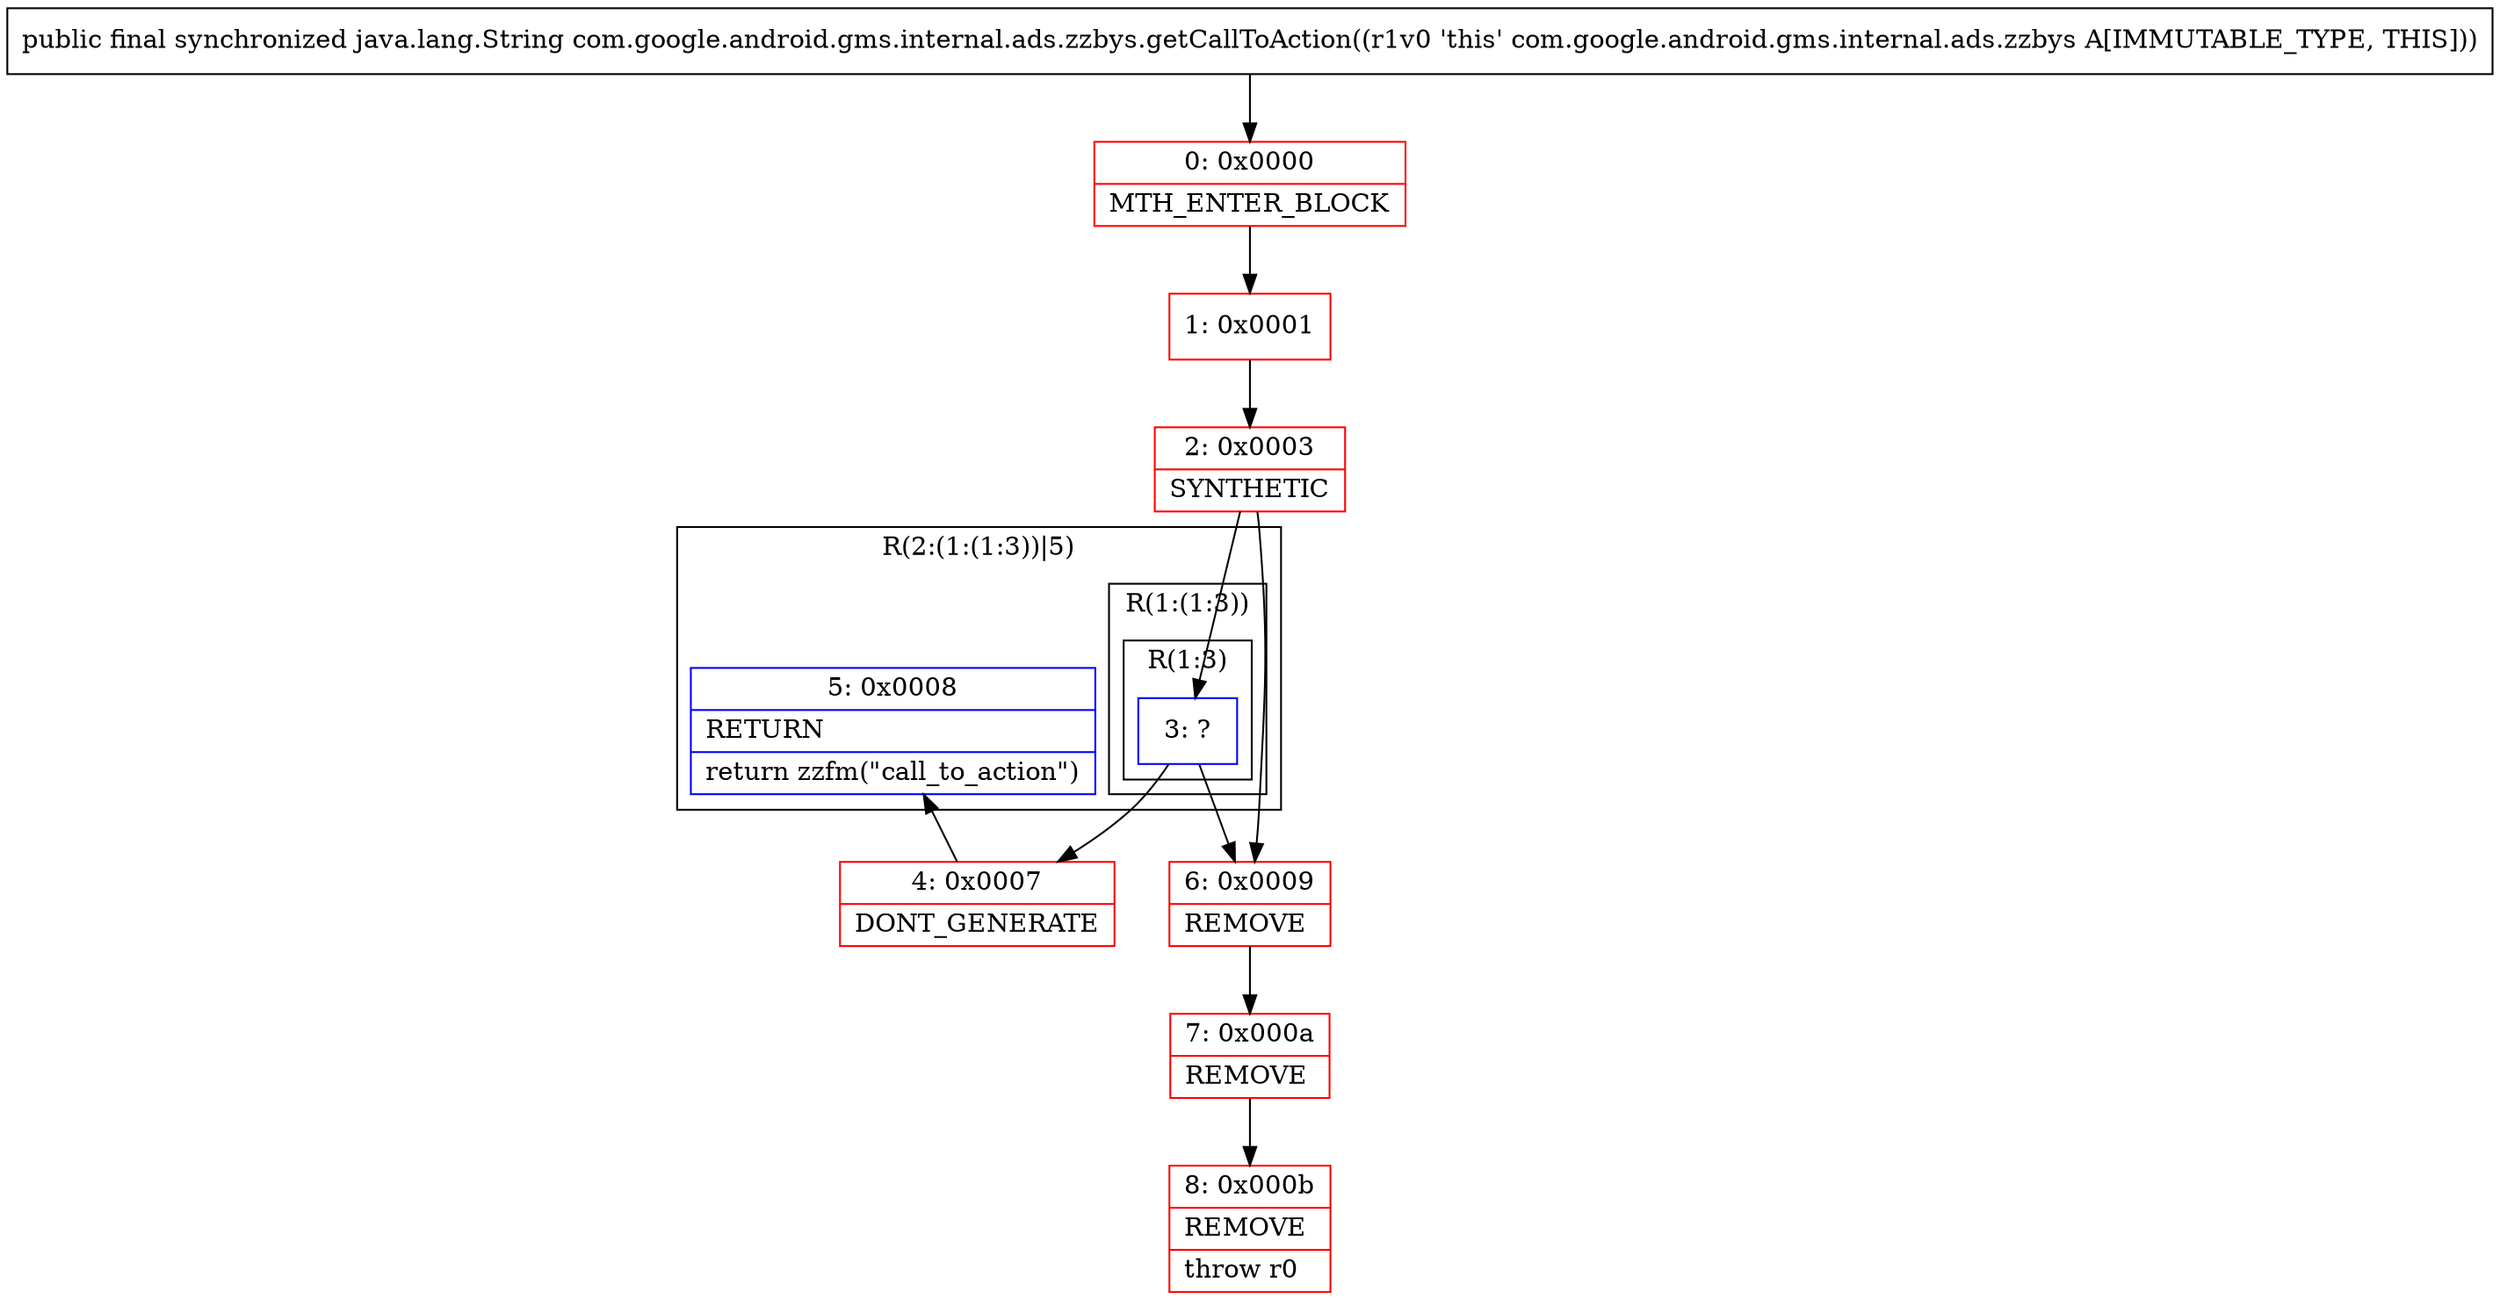 digraph "CFG forcom.google.android.gms.internal.ads.zzbys.getCallToAction()Ljava\/lang\/String;" {
subgraph cluster_Region_267211497 {
label = "R(2:(1:(1:3))|5)";
node [shape=record,color=blue];
subgraph cluster_Region_371654637 {
label = "R(1:(1:3))";
node [shape=record,color=blue];
subgraph cluster_Region_829637346 {
label = "R(1:3)";
node [shape=record,color=blue];
Node_3 [shape=record,label="{3\:\ ?}"];
}
}
Node_5 [shape=record,label="{5\:\ 0x0008|RETURN\l|return zzfm(\"call_to_action\")\l}"];
}
Node_0 [shape=record,color=red,label="{0\:\ 0x0000|MTH_ENTER_BLOCK\l}"];
Node_1 [shape=record,color=red,label="{1\:\ 0x0001}"];
Node_2 [shape=record,color=red,label="{2\:\ 0x0003|SYNTHETIC\l}"];
Node_4 [shape=record,color=red,label="{4\:\ 0x0007|DONT_GENERATE\l}"];
Node_6 [shape=record,color=red,label="{6\:\ 0x0009|REMOVE\l}"];
Node_7 [shape=record,color=red,label="{7\:\ 0x000a|REMOVE\l}"];
Node_8 [shape=record,color=red,label="{8\:\ 0x000b|REMOVE\l|throw r0\l}"];
MethodNode[shape=record,label="{public final synchronized java.lang.String com.google.android.gms.internal.ads.zzbys.getCallToAction((r1v0 'this' com.google.android.gms.internal.ads.zzbys A[IMMUTABLE_TYPE, THIS])) }"];
MethodNode -> Node_0;
Node_3 -> Node_6;
Node_3 -> Node_4;
Node_0 -> Node_1;
Node_1 -> Node_2;
Node_2 -> Node_3;
Node_2 -> Node_6;
Node_4 -> Node_5;
Node_6 -> Node_7;
Node_7 -> Node_8;
}


